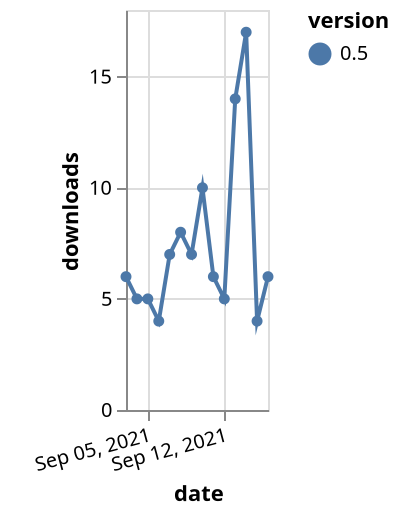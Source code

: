 {"$schema": "https://vega.github.io/schema/vega-lite/v5.json", "description": "A simple bar chart with embedded data.", "data": {"values": [{"date": "2021-09-03", "total": 13370, "delta": 6, "version": "0.5"}, {"date": "2021-09-04", "total": 13375, "delta": 5, "version": "0.5"}, {"date": "2021-09-05", "total": 13380, "delta": 5, "version": "0.5"}, {"date": "2021-09-06", "total": 13384, "delta": 4, "version": "0.5"}, {"date": "2021-09-07", "total": 13391, "delta": 7, "version": "0.5"}, {"date": "2021-09-08", "total": 13399, "delta": 8, "version": "0.5"}, {"date": "2021-09-09", "total": 13406, "delta": 7, "version": "0.5"}, {"date": "2021-09-10", "total": 13416, "delta": 10, "version": "0.5"}, {"date": "2021-09-11", "total": 13422, "delta": 6, "version": "0.5"}, {"date": "2021-09-12", "total": 13427, "delta": 5, "version": "0.5"}, {"date": "2021-09-13", "total": 13441, "delta": 14, "version": "0.5"}, {"date": "2021-09-14", "total": 13458, "delta": 17, "version": "0.5"}, {"date": "2021-09-15", "total": 13462, "delta": 4, "version": "0.5"}, {"date": "2021-09-16", "total": 13468, "delta": 6, "version": "0.5"}]}, "width": "container", "mark": {"type": "line", "point": {"filled": true}}, "encoding": {"x": {"field": "date", "type": "temporal", "timeUnit": "yearmonthdate", "title": "date", "axis": {"labelAngle": -15}}, "y": {"field": "delta", "type": "quantitative", "title": "downloads"}, "color": {"field": "version", "type": "nominal"}, "tooltip": {"field": "delta"}}}